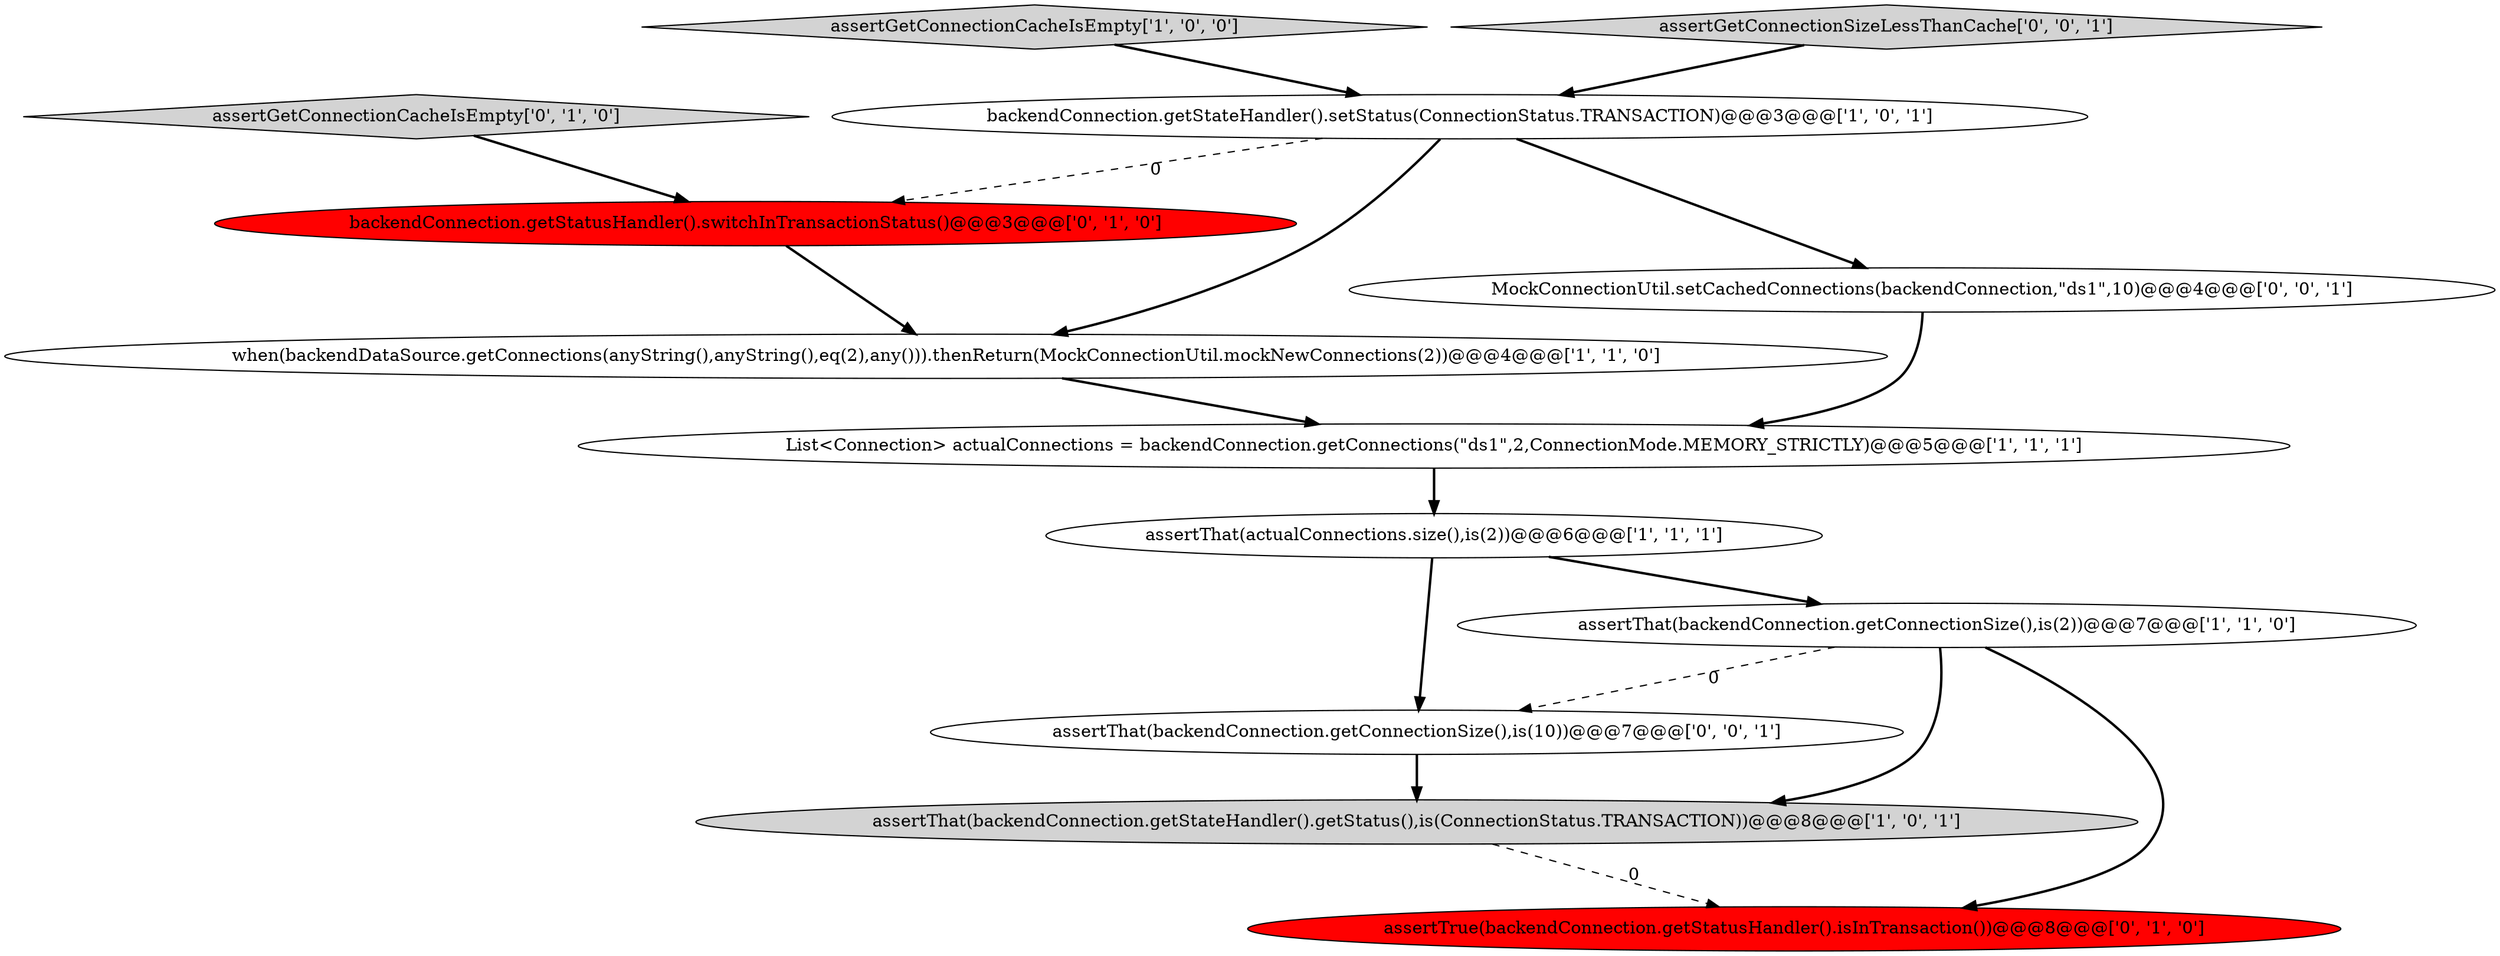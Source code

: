 digraph {
2 [style = filled, label = "assertThat(backendConnection.getConnectionSize(),is(2))@@@7@@@['1', '1', '0']", fillcolor = white, shape = ellipse image = "AAA0AAABBB1BBB"];
1 [style = filled, label = "backendConnection.getStateHandler().setStatus(ConnectionStatus.TRANSACTION)@@@3@@@['1', '0', '1']", fillcolor = white, shape = ellipse image = "AAA0AAABBB1BBB"];
4 [style = filled, label = "assertGetConnectionCacheIsEmpty['1', '0', '0']", fillcolor = lightgray, shape = diamond image = "AAA0AAABBB1BBB"];
8 [style = filled, label = "assertGetConnectionCacheIsEmpty['0', '1', '0']", fillcolor = lightgray, shape = diamond image = "AAA0AAABBB2BBB"];
3 [style = filled, label = "when(backendDataSource.getConnections(anyString(),anyString(),eq(2),any())).thenReturn(MockConnectionUtil.mockNewConnections(2))@@@4@@@['1', '1', '0']", fillcolor = white, shape = ellipse image = "AAA0AAABBB1BBB"];
6 [style = filled, label = "List<Connection> actualConnections = backendConnection.getConnections(\"ds1\",2,ConnectionMode.MEMORY_STRICTLY)@@@5@@@['1', '1', '1']", fillcolor = white, shape = ellipse image = "AAA0AAABBB1BBB"];
9 [style = filled, label = "assertTrue(backendConnection.getStatusHandler().isInTransaction())@@@8@@@['0', '1', '0']", fillcolor = red, shape = ellipse image = "AAA1AAABBB2BBB"];
10 [style = filled, label = "assertGetConnectionSizeLessThanCache['0', '0', '1']", fillcolor = lightgray, shape = diamond image = "AAA0AAABBB3BBB"];
12 [style = filled, label = "assertThat(backendConnection.getConnectionSize(),is(10))@@@7@@@['0', '0', '1']", fillcolor = white, shape = ellipse image = "AAA0AAABBB3BBB"];
7 [style = filled, label = "backendConnection.getStatusHandler().switchInTransactionStatus()@@@3@@@['0', '1', '0']", fillcolor = red, shape = ellipse image = "AAA1AAABBB2BBB"];
0 [style = filled, label = "assertThat(actualConnections.size(),is(2))@@@6@@@['1', '1', '1']", fillcolor = white, shape = ellipse image = "AAA0AAABBB1BBB"];
5 [style = filled, label = "assertThat(backendConnection.getStateHandler().getStatus(),is(ConnectionStatus.TRANSACTION))@@@8@@@['1', '0', '1']", fillcolor = lightgray, shape = ellipse image = "AAA0AAABBB1BBB"];
11 [style = filled, label = "MockConnectionUtil.setCachedConnections(backendConnection,\"ds1\",10)@@@4@@@['0', '0', '1']", fillcolor = white, shape = ellipse image = "AAA0AAABBB3BBB"];
1->3 [style = bold, label=""];
11->6 [style = bold, label=""];
3->6 [style = bold, label=""];
5->9 [style = dashed, label="0"];
4->1 [style = bold, label=""];
2->5 [style = bold, label=""];
6->0 [style = bold, label=""];
2->12 [style = dashed, label="0"];
0->12 [style = bold, label=""];
2->9 [style = bold, label=""];
12->5 [style = bold, label=""];
1->7 [style = dashed, label="0"];
10->1 [style = bold, label=""];
7->3 [style = bold, label=""];
8->7 [style = bold, label=""];
1->11 [style = bold, label=""];
0->2 [style = bold, label=""];
}
